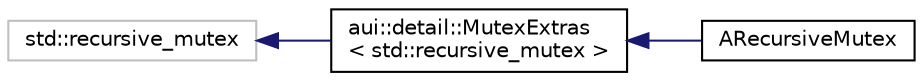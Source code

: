 digraph "Graphical Class Hierarchy"
{
 // LATEX_PDF_SIZE
  edge [fontname="Helvetica",fontsize="10",labelfontname="Helvetica",labelfontsize="10"];
  node [fontname="Helvetica",fontsize="10",shape=record];
  rankdir="LR";
  Node946 [label="std::recursive_mutex",height=0.2,width=0.4,color="grey75", fillcolor="white", style="filled",tooltip=" "];
  Node946 -> Node0 [dir="back",color="midnightblue",fontsize="10",style="solid",fontname="Helvetica"];
  Node0 [label="aui::detail::MutexExtras\l\< std::recursive_mutex \>",height=0.2,width=0.4,color="black", fillcolor="white", style="filled",URL="$structaui_1_1detail_1_1MutexExtras.html",tooltip=" "];
  Node0 -> Node1 [dir="back",color="midnightblue",fontsize="10",style="solid",fontname="Helvetica"];
  Node1 [label="ARecursiveMutex",height=0.2,width=0.4,color="black", fillcolor="white", style="filled",URL="$structARecursiveMutex.html",tooltip="Like AMutex but can handle multiple locks for one thread (recursive)."];
}
